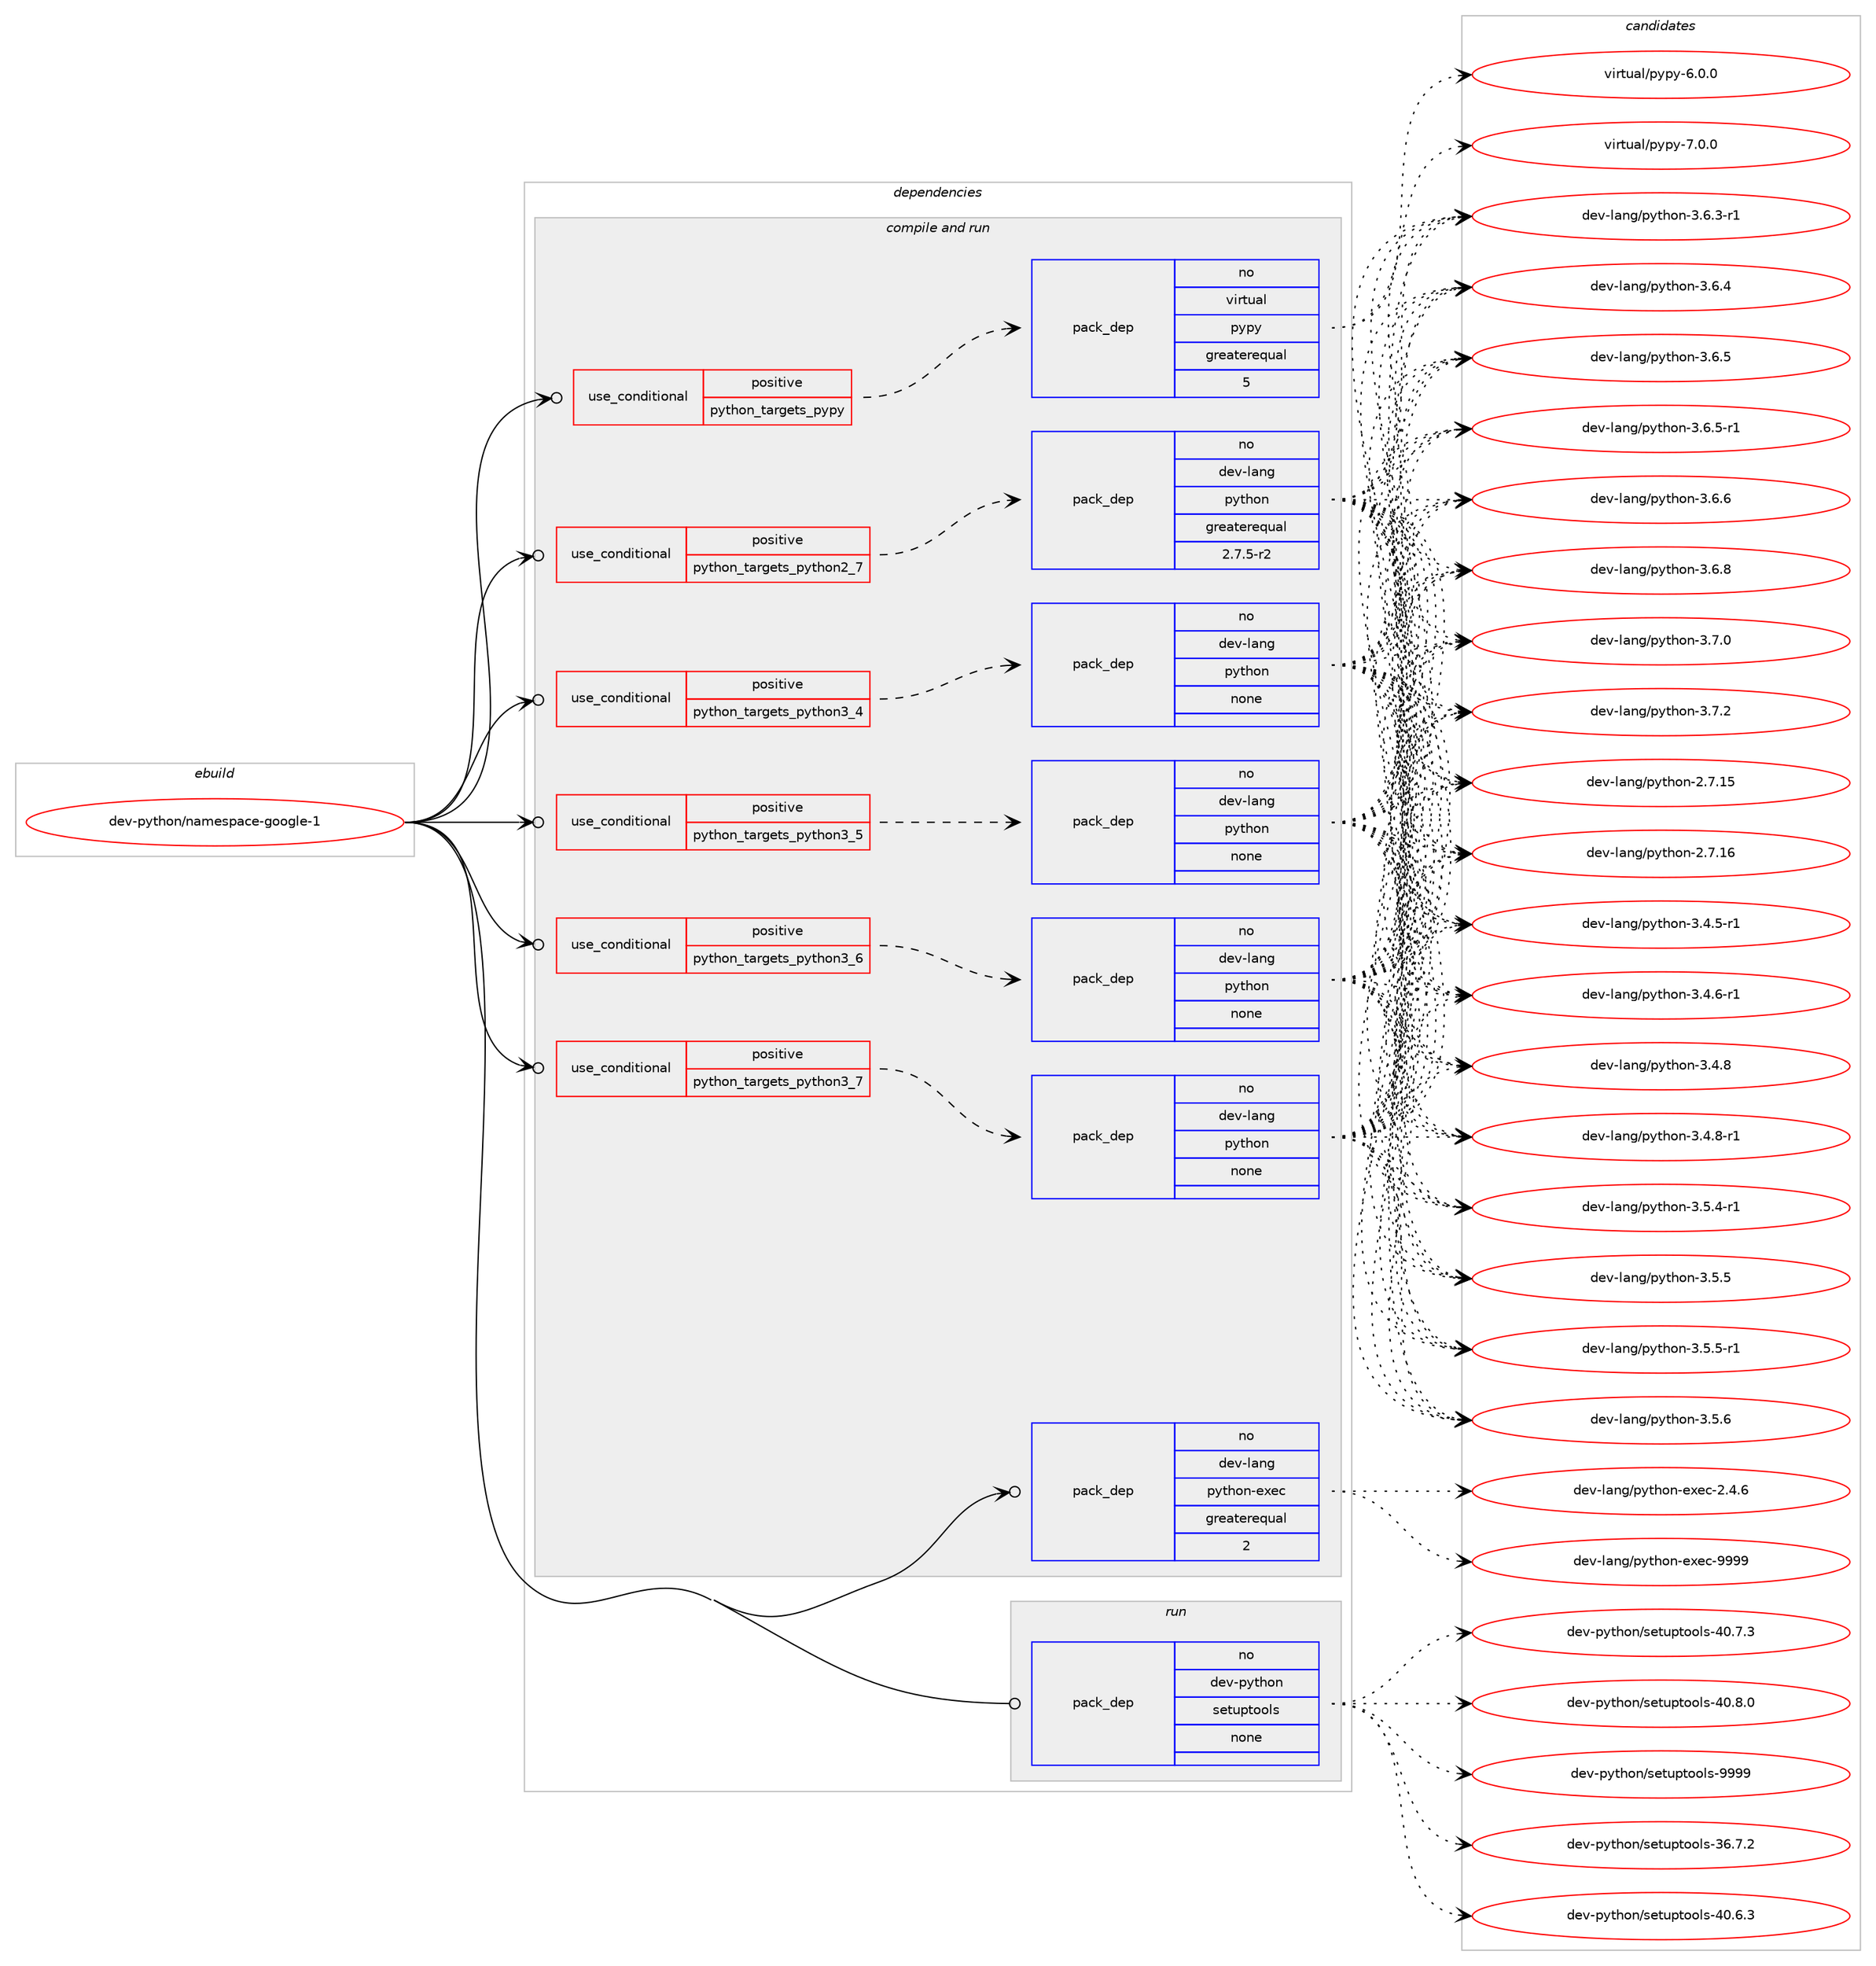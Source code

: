 digraph prolog {

# *************
# Graph options
# *************

newrank=true;
concentrate=true;
compound=true;
graph [rankdir=LR,fontname=Helvetica,fontsize=10,ranksep=1.5];#, ranksep=2.5, nodesep=0.2];
edge  [arrowhead=vee];
node  [fontname=Helvetica,fontsize=10];

# **********
# The ebuild
# **********

subgraph cluster_leftcol {
color=gray;
rank=same;
label=<<i>ebuild</i>>;
id [label="dev-python/namespace-google-1", color=red, width=4, href="../dev-python/namespace-google-1.svg"];
}

# ****************
# The dependencies
# ****************

subgraph cluster_midcol {
color=gray;
label=<<i>dependencies</i>>;
subgraph cluster_compile {
fillcolor="#eeeeee";
style=filled;
label=<<i>compile</i>>;
}
subgraph cluster_compileandrun {
fillcolor="#eeeeee";
style=filled;
label=<<i>compile and run</i>>;
subgraph cond377872 {
dependency1419963 [label=<<TABLE BORDER="0" CELLBORDER="1" CELLSPACING="0" CELLPADDING="4"><TR><TD ROWSPAN="3" CELLPADDING="10">use_conditional</TD></TR><TR><TD>positive</TD></TR><TR><TD>python_targets_pypy</TD></TR></TABLE>>, shape=none, color=red];
subgraph pack1018817 {
dependency1419964 [label=<<TABLE BORDER="0" CELLBORDER="1" CELLSPACING="0" CELLPADDING="4" WIDTH="220"><TR><TD ROWSPAN="6" CELLPADDING="30">pack_dep</TD></TR><TR><TD WIDTH="110">no</TD></TR><TR><TD>virtual</TD></TR><TR><TD>pypy</TD></TR><TR><TD>greaterequal</TD></TR><TR><TD>5</TD></TR></TABLE>>, shape=none, color=blue];
}
dependency1419963:e -> dependency1419964:w [weight=20,style="dashed",arrowhead="vee"];
}
id:e -> dependency1419963:w [weight=20,style="solid",arrowhead="odotvee"];
subgraph cond377873 {
dependency1419965 [label=<<TABLE BORDER="0" CELLBORDER="1" CELLSPACING="0" CELLPADDING="4"><TR><TD ROWSPAN="3" CELLPADDING="10">use_conditional</TD></TR><TR><TD>positive</TD></TR><TR><TD>python_targets_python2_7</TD></TR></TABLE>>, shape=none, color=red];
subgraph pack1018818 {
dependency1419966 [label=<<TABLE BORDER="0" CELLBORDER="1" CELLSPACING="0" CELLPADDING="4" WIDTH="220"><TR><TD ROWSPAN="6" CELLPADDING="30">pack_dep</TD></TR><TR><TD WIDTH="110">no</TD></TR><TR><TD>dev-lang</TD></TR><TR><TD>python</TD></TR><TR><TD>greaterequal</TD></TR><TR><TD>2.7.5-r2</TD></TR></TABLE>>, shape=none, color=blue];
}
dependency1419965:e -> dependency1419966:w [weight=20,style="dashed",arrowhead="vee"];
}
id:e -> dependency1419965:w [weight=20,style="solid",arrowhead="odotvee"];
subgraph cond377874 {
dependency1419967 [label=<<TABLE BORDER="0" CELLBORDER="1" CELLSPACING="0" CELLPADDING="4"><TR><TD ROWSPAN="3" CELLPADDING="10">use_conditional</TD></TR><TR><TD>positive</TD></TR><TR><TD>python_targets_python3_4</TD></TR></TABLE>>, shape=none, color=red];
subgraph pack1018819 {
dependency1419968 [label=<<TABLE BORDER="0" CELLBORDER="1" CELLSPACING="0" CELLPADDING="4" WIDTH="220"><TR><TD ROWSPAN="6" CELLPADDING="30">pack_dep</TD></TR><TR><TD WIDTH="110">no</TD></TR><TR><TD>dev-lang</TD></TR><TR><TD>python</TD></TR><TR><TD>none</TD></TR><TR><TD></TD></TR></TABLE>>, shape=none, color=blue];
}
dependency1419967:e -> dependency1419968:w [weight=20,style="dashed",arrowhead="vee"];
}
id:e -> dependency1419967:w [weight=20,style="solid",arrowhead="odotvee"];
subgraph cond377875 {
dependency1419969 [label=<<TABLE BORDER="0" CELLBORDER="1" CELLSPACING="0" CELLPADDING="4"><TR><TD ROWSPAN="3" CELLPADDING="10">use_conditional</TD></TR><TR><TD>positive</TD></TR><TR><TD>python_targets_python3_5</TD></TR></TABLE>>, shape=none, color=red];
subgraph pack1018820 {
dependency1419970 [label=<<TABLE BORDER="0" CELLBORDER="1" CELLSPACING="0" CELLPADDING="4" WIDTH="220"><TR><TD ROWSPAN="6" CELLPADDING="30">pack_dep</TD></TR><TR><TD WIDTH="110">no</TD></TR><TR><TD>dev-lang</TD></TR><TR><TD>python</TD></TR><TR><TD>none</TD></TR><TR><TD></TD></TR></TABLE>>, shape=none, color=blue];
}
dependency1419969:e -> dependency1419970:w [weight=20,style="dashed",arrowhead="vee"];
}
id:e -> dependency1419969:w [weight=20,style="solid",arrowhead="odotvee"];
subgraph cond377876 {
dependency1419971 [label=<<TABLE BORDER="0" CELLBORDER="1" CELLSPACING="0" CELLPADDING="4"><TR><TD ROWSPAN="3" CELLPADDING="10">use_conditional</TD></TR><TR><TD>positive</TD></TR><TR><TD>python_targets_python3_6</TD></TR></TABLE>>, shape=none, color=red];
subgraph pack1018821 {
dependency1419972 [label=<<TABLE BORDER="0" CELLBORDER="1" CELLSPACING="0" CELLPADDING="4" WIDTH="220"><TR><TD ROWSPAN="6" CELLPADDING="30">pack_dep</TD></TR><TR><TD WIDTH="110">no</TD></TR><TR><TD>dev-lang</TD></TR><TR><TD>python</TD></TR><TR><TD>none</TD></TR><TR><TD></TD></TR></TABLE>>, shape=none, color=blue];
}
dependency1419971:e -> dependency1419972:w [weight=20,style="dashed",arrowhead="vee"];
}
id:e -> dependency1419971:w [weight=20,style="solid",arrowhead="odotvee"];
subgraph cond377877 {
dependency1419973 [label=<<TABLE BORDER="0" CELLBORDER="1" CELLSPACING="0" CELLPADDING="4"><TR><TD ROWSPAN="3" CELLPADDING="10">use_conditional</TD></TR><TR><TD>positive</TD></TR><TR><TD>python_targets_python3_7</TD></TR></TABLE>>, shape=none, color=red];
subgraph pack1018822 {
dependency1419974 [label=<<TABLE BORDER="0" CELLBORDER="1" CELLSPACING="0" CELLPADDING="4" WIDTH="220"><TR><TD ROWSPAN="6" CELLPADDING="30">pack_dep</TD></TR><TR><TD WIDTH="110">no</TD></TR><TR><TD>dev-lang</TD></TR><TR><TD>python</TD></TR><TR><TD>none</TD></TR><TR><TD></TD></TR></TABLE>>, shape=none, color=blue];
}
dependency1419973:e -> dependency1419974:w [weight=20,style="dashed",arrowhead="vee"];
}
id:e -> dependency1419973:w [weight=20,style="solid",arrowhead="odotvee"];
subgraph pack1018823 {
dependency1419975 [label=<<TABLE BORDER="0" CELLBORDER="1" CELLSPACING="0" CELLPADDING="4" WIDTH="220"><TR><TD ROWSPAN="6" CELLPADDING="30">pack_dep</TD></TR><TR><TD WIDTH="110">no</TD></TR><TR><TD>dev-lang</TD></TR><TR><TD>python-exec</TD></TR><TR><TD>greaterequal</TD></TR><TR><TD>2</TD></TR></TABLE>>, shape=none, color=blue];
}
id:e -> dependency1419975:w [weight=20,style="solid",arrowhead="odotvee"];
}
subgraph cluster_run {
fillcolor="#eeeeee";
style=filled;
label=<<i>run</i>>;
subgraph pack1018824 {
dependency1419976 [label=<<TABLE BORDER="0" CELLBORDER="1" CELLSPACING="0" CELLPADDING="4" WIDTH="220"><TR><TD ROWSPAN="6" CELLPADDING="30">pack_dep</TD></TR><TR><TD WIDTH="110">no</TD></TR><TR><TD>dev-python</TD></TR><TR><TD>setuptools</TD></TR><TR><TD>none</TD></TR><TR><TD></TD></TR></TABLE>>, shape=none, color=blue];
}
id:e -> dependency1419976:w [weight=20,style="solid",arrowhead="odot"];
}
}

# **************
# The candidates
# **************

subgraph cluster_choices {
rank=same;
color=gray;
label=<<i>candidates</i>>;

subgraph choice1018817 {
color=black;
nodesep=1;
choice1181051141161179710847112121112121455446484648 [label="virtual/pypy-6.0.0", color=red, width=4,href="../virtual/pypy-6.0.0.svg"];
choice1181051141161179710847112121112121455546484648 [label="virtual/pypy-7.0.0", color=red, width=4,href="../virtual/pypy-7.0.0.svg"];
dependency1419964:e -> choice1181051141161179710847112121112121455446484648:w [style=dotted,weight="100"];
dependency1419964:e -> choice1181051141161179710847112121112121455546484648:w [style=dotted,weight="100"];
}
subgraph choice1018818 {
color=black;
nodesep=1;
choice10010111845108971101034711212111610411111045504655464953 [label="dev-lang/python-2.7.15", color=red, width=4,href="../dev-lang/python-2.7.15.svg"];
choice10010111845108971101034711212111610411111045504655464954 [label="dev-lang/python-2.7.16", color=red, width=4,href="../dev-lang/python-2.7.16.svg"];
choice1001011184510897110103471121211161041111104551465246534511449 [label="dev-lang/python-3.4.5-r1", color=red, width=4,href="../dev-lang/python-3.4.5-r1.svg"];
choice1001011184510897110103471121211161041111104551465246544511449 [label="dev-lang/python-3.4.6-r1", color=red, width=4,href="../dev-lang/python-3.4.6-r1.svg"];
choice100101118451089711010347112121116104111110455146524656 [label="dev-lang/python-3.4.8", color=red, width=4,href="../dev-lang/python-3.4.8.svg"];
choice1001011184510897110103471121211161041111104551465246564511449 [label="dev-lang/python-3.4.8-r1", color=red, width=4,href="../dev-lang/python-3.4.8-r1.svg"];
choice1001011184510897110103471121211161041111104551465346524511449 [label="dev-lang/python-3.5.4-r1", color=red, width=4,href="../dev-lang/python-3.5.4-r1.svg"];
choice100101118451089711010347112121116104111110455146534653 [label="dev-lang/python-3.5.5", color=red, width=4,href="../dev-lang/python-3.5.5.svg"];
choice1001011184510897110103471121211161041111104551465346534511449 [label="dev-lang/python-3.5.5-r1", color=red, width=4,href="../dev-lang/python-3.5.5-r1.svg"];
choice100101118451089711010347112121116104111110455146534654 [label="dev-lang/python-3.5.6", color=red, width=4,href="../dev-lang/python-3.5.6.svg"];
choice1001011184510897110103471121211161041111104551465446514511449 [label="dev-lang/python-3.6.3-r1", color=red, width=4,href="../dev-lang/python-3.6.3-r1.svg"];
choice100101118451089711010347112121116104111110455146544652 [label="dev-lang/python-3.6.4", color=red, width=4,href="../dev-lang/python-3.6.4.svg"];
choice100101118451089711010347112121116104111110455146544653 [label="dev-lang/python-3.6.5", color=red, width=4,href="../dev-lang/python-3.6.5.svg"];
choice1001011184510897110103471121211161041111104551465446534511449 [label="dev-lang/python-3.6.5-r1", color=red, width=4,href="../dev-lang/python-3.6.5-r1.svg"];
choice100101118451089711010347112121116104111110455146544654 [label="dev-lang/python-3.6.6", color=red, width=4,href="../dev-lang/python-3.6.6.svg"];
choice100101118451089711010347112121116104111110455146544656 [label="dev-lang/python-3.6.8", color=red, width=4,href="../dev-lang/python-3.6.8.svg"];
choice100101118451089711010347112121116104111110455146554648 [label="dev-lang/python-3.7.0", color=red, width=4,href="../dev-lang/python-3.7.0.svg"];
choice100101118451089711010347112121116104111110455146554650 [label="dev-lang/python-3.7.2", color=red, width=4,href="../dev-lang/python-3.7.2.svg"];
dependency1419966:e -> choice10010111845108971101034711212111610411111045504655464953:w [style=dotted,weight="100"];
dependency1419966:e -> choice10010111845108971101034711212111610411111045504655464954:w [style=dotted,weight="100"];
dependency1419966:e -> choice1001011184510897110103471121211161041111104551465246534511449:w [style=dotted,weight="100"];
dependency1419966:e -> choice1001011184510897110103471121211161041111104551465246544511449:w [style=dotted,weight="100"];
dependency1419966:e -> choice100101118451089711010347112121116104111110455146524656:w [style=dotted,weight="100"];
dependency1419966:e -> choice1001011184510897110103471121211161041111104551465246564511449:w [style=dotted,weight="100"];
dependency1419966:e -> choice1001011184510897110103471121211161041111104551465346524511449:w [style=dotted,weight="100"];
dependency1419966:e -> choice100101118451089711010347112121116104111110455146534653:w [style=dotted,weight="100"];
dependency1419966:e -> choice1001011184510897110103471121211161041111104551465346534511449:w [style=dotted,weight="100"];
dependency1419966:e -> choice100101118451089711010347112121116104111110455146534654:w [style=dotted,weight="100"];
dependency1419966:e -> choice1001011184510897110103471121211161041111104551465446514511449:w [style=dotted,weight="100"];
dependency1419966:e -> choice100101118451089711010347112121116104111110455146544652:w [style=dotted,weight="100"];
dependency1419966:e -> choice100101118451089711010347112121116104111110455146544653:w [style=dotted,weight="100"];
dependency1419966:e -> choice1001011184510897110103471121211161041111104551465446534511449:w [style=dotted,weight="100"];
dependency1419966:e -> choice100101118451089711010347112121116104111110455146544654:w [style=dotted,weight="100"];
dependency1419966:e -> choice100101118451089711010347112121116104111110455146544656:w [style=dotted,weight="100"];
dependency1419966:e -> choice100101118451089711010347112121116104111110455146554648:w [style=dotted,weight="100"];
dependency1419966:e -> choice100101118451089711010347112121116104111110455146554650:w [style=dotted,weight="100"];
}
subgraph choice1018819 {
color=black;
nodesep=1;
choice10010111845108971101034711212111610411111045504655464953 [label="dev-lang/python-2.7.15", color=red, width=4,href="../dev-lang/python-2.7.15.svg"];
choice10010111845108971101034711212111610411111045504655464954 [label="dev-lang/python-2.7.16", color=red, width=4,href="../dev-lang/python-2.7.16.svg"];
choice1001011184510897110103471121211161041111104551465246534511449 [label="dev-lang/python-3.4.5-r1", color=red, width=4,href="../dev-lang/python-3.4.5-r1.svg"];
choice1001011184510897110103471121211161041111104551465246544511449 [label="dev-lang/python-3.4.6-r1", color=red, width=4,href="../dev-lang/python-3.4.6-r1.svg"];
choice100101118451089711010347112121116104111110455146524656 [label="dev-lang/python-3.4.8", color=red, width=4,href="../dev-lang/python-3.4.8.svg"];
choice1001011184510897110103471121211161041111104551465246564511449 [label="dev-lang/python-3.4.8-r1", color=red, width=4,href="../dev-lang/python-3.4.8-r1.svg"];
choice1001011184510897110103471121211161041111104551465346524511449 [label="dev-lang/python-3.5.4-r1", color=red, width=4,href="../dev-lang/python-3.5.4-r1.svg"];
choice100101118451089711010347112121116104111110455146534653 [label="dev-lang/python-3.5.5", color=red, width=4,href="../dev-lang/python-3.5.5.svg"];
choice1001011184510897110103471121211161041111104551465346534511449 [label="dev-lang/python-3.5.5-r1", color=red, width=4,href="../dev-lang/python-3.5.5-r1.svg"];
choice100101118451089711010347112121116104111110455146534654 [label="dev-lang/python-3.5.6", color=red, width=4,href="../dev-lang/python-3.5.6.svg"];
choice1001011184510897110103471121211161041111104551465446514511449 [label="dev-lang/python-3.6.3-r1", color=red, width=4,href="../dev-lang/python-3.6.3-r1.svg"];
choice100101118451089711010347112121116104111110455146544652 [label="dev-lang/python-3.6.4", color=red, width=4,href="../dev-lang/python-3.6.4.svg"];
choice100101118451089711010347112121116104111110455146544653 [label="dev-lang/python-3.6.5", color=red, width=4,href="../dev-lang/python-3.6.5.svg"];
choice1001011184510897110103471121211161041111104551465446534511449 [label="dev-lang/python-3.6.5-r1", color=red, width=4,href="../dev-lang/python-3.6.5-r1.svg"];
choice100101118451089711010347112121116104111110455146544654 [label="dev-lang/python-3.6.6", color=red, width=4,href="../dev-lang/python-3.6.6.svg"];
choice100101118451089711010347112121116104111110455146544656 [label="dev-lang/python-3.6.8", color=red, width=4,href="../dev-lang/python-3.6.8.svg"];
choice100101118451089711010347112121116104111110455146554648 [label="dev-lang/python-3.7.0", color=red, width=4,href="../dev-lang/python-3.7.0.svg"];
choice100101118451089711010347112121116104111110455146554650 [label="dev-lang/python-3.7.2", color=red, width=4,href="../dev-lang/python-3.7.2.svg"];
dependency1419968:e -> choice10010111845108971101034711212111610411111045504655464953:w [style=dotted,weight="100"];
dependency1419968:e -> choice10010111845108971101034711212111610411111045504655464954:w [style=dotted,weight="100"];
dependency1419968:e -> choice1001011184510897110103471121211161041111104551465246534511449:w [style=dotted,weight="100"];
dependency1419968:e -> choice1001011184510897110103471121211161041111104551465246544511449:w [style=dotted,weight="100"];
dependency1419968:e -> choice100101118451089711010347112121116104111110455146524656:w [style=dotted,weight="100"];
dependency1419968:e -> choice1001011184510897110103471121211161041111104551465246564511449:w [style=dotted,weight="100"];
dependency1419968:e -> choice1001011184510897110103471121211161041111104551465346524511449:w [style=dotted,weight="100"];
dependency1419968:e -> choice100101118451089711010347112121116104111110455146534653:w [style=dotted,weight="100"];
dependency1419968:e -> choice1001011184510897110103471121211161041111104551465346534511449:w [style=dotted,weight="100"];
dependency1419968:e -> choice100101118451089711010347112121116104111110455146534654:w [style=dotted,weight="100"];
dependency1419968:e -> choice1001011184510897110103471121211161041111104551465446514511449:w [style=dotted,weight="100"];
dependency1419968:e -> choice100101118451089711010347112121116104111110455146544652:w [style=dotted,weight="100"];
dependency1419968:e -> choice100101118451089711010347112121116104111110455146544653:w [style=dotted,weight="100"];
dependency1419968:e -> choice1001011184510897110103471121211161041111104551465446534511449:w [style=dotted,weight="100"];
dependency1419968:e -> choice100101118451089711010347112121116104111110455146544654:w [style=dotted,weight="100"];
dependency1419968:e -> choice100101118451089711010347112121116104111110455146544656:w [style=dotted,weight="100"];
dependency1419968:e -> choice100101118451089711010347112121116104111110455146554648:w [style=dotted,weight="100"];
dependency1419968:e -> choice100101118451089711010347112121116104111110455146554650:w [style=dotted,weight="100"];
}
subgraph choice1018820 {
color=black;
nodesep=1;
choice10010111845108971101034711212111610411111045504655464953 [label="dev-lang/python-2.7.15", color=red, width=4,href="../dev-lang/python-2.7.15.svg"];
choice10010111845108971101034711212111610411111045504655464954 [label="dev-lang/python-2.7.16", color=red, width=4,href="../dev-lang/python-2.7.16.svg"];
choice1001011184510897110103471121211161041111104551465246534511449 [label="dev-lang/python-3.4.5-r1", color=red, width=4,href="../dev-lang/python-3.4.5-r1.svg"];
choice1001011184510897110103471121211161041111104551465246544511449 [label="dev-lang/python-3.4.6-r1", color=red, width=4,href="../dev-lang/python-3.4.6-r1.svg"];
choice100101118451089711010347112121116104111110455146524656 [label="dev-lang/python-3.4.8", color=red, width=4,href="../dev-lang/python-3.4.8.svg"];
choice1001011184510897110103471121211161041111104551465246564511449 [label="dev-lang/python-3.4.8-r1", color=red, width=4,href="../dev-lang/python-3.4.8-r1.svg"];
choice1001011184510897110103471121211161041111104551465346524511449 [label="dev-lang/python-3.5.4-r1", color=red, width=4,href="../dev-lang/python-3.5.4-r1.svg"];
choice100101118451089711010347112121116104111110455146534653 [label="dev-lang/python-3.5.5", color=red, width=4,href="../dev-lang/python-3.5.5.svg"];
choice1001011184510897110103471121211161041111104551465346534511449 [label="dev-lang/python-3.5.5-r1", color=red, width=4,href="../dev-lang/python-3.5.5-r1.svg"];
choice100101118451089711010347112121116104111110455146534654 [label="dev-lang/python-3.5.6", color=red, width=4,href="../dev-lang/python-3.5.6.svg"];
choice1001011184510897110103471121211161041111104551465446514511449 [label="dev-lang/python-3.6.3-r1", color=red, width=4,href="../dev-lang/python-3.6.3-r1.svg"];
choice100101118451089711010347112121116104111110455146544652 [label="dev-lang/python-3.6.4", color=red, width=4,href="../dev-lang/python-3.6.4.svg"];
choice100101118451089711010347112121116104111110455146544653 [label="dev-lang/python-3.6.5", color=red, width=4,href="../dev-lang/python-3.6.5.svg"];
choice1001011184510897110103471121211161041111104551465446534511449 [label="dev-lang/python-3.6.5-r1", color=red, width=4,href="../dev-lang/python-3.6.5-r1.svg"];
choice100101118451089711010347112121116104111110455146544654 [label="dev-lang/python-3.6.6", color=red, width=4,href="../dev-lang/python-3.6.6.svg"];
choice100101118451089711010347112121116104111110455146544656 [label="dev-lang/python-3.6.8", color=red, width=4,href="../dev-lang/python-3.6.8.svg"];
choice100101118451089711010347112121116104111110455146554648 [label="dev-lang/python-3.7.0", color=red, width=4,href="../dev-lang/python-3.7.0.svg"];
choice100101118451089711010347112121116104111110455146554650 [label="dev-lang/python-3.7.2", color=red, width=4,href="../dev-lang/python-3.7.2.svg"];
dependency1419970:e -> choice10010111845108971101034711212111610411111045504655464953:w [style=dotted,weight="100"];
dependency1419970:e -> choice10010111845108971101034711212111610411111045504655464954:w [style=dotted,weight="100"];
dependency1419970:e -> choice1001011184510897110103471121211161041111104551465246534511449:w [style=dotted,weight="100"];
dependency1419970:e -> choice1001011184510897110103471121211161041111104551465246544511449:w [style=dotted,weight="100"];
dependency1419970:e -> choice100101118451089711010347112121116104111110455146524656:w [style=dotted,weight="100"];
dependency1419970:e -> choice1001011184510897110103471121211161041111104551465246564511449:w [style=dotted,weight="100"];
dependency1419970:e -> choice1001011184510897110103471121211161041111104551465346524511449:w [style=dotted,weight="100"];
dependency1419970:e -> choice100101118451089711010347112121116104111110455146534653:w [style=dotted,weight="100"];
dependency1419970:e -> choice1001011184510897110103471121211161041111104551465346534511449:w [style=dotted,weight="100"];
dependency1419970:e -> choice100101118451089711010347112121116104111110455146534654:w [style=dotted,weight="100"];
dependency1419970:e -> choice1001011184510897110103471121211161041111104551465446514511449:w [style=dotted,weight="100"];
dependency1419970:e -> choice100101118451089711010347112121116104111110455146544652:w [style=dotted,weight="100"];
dependency1419970:e -> choice100101118451089711010347112121116104111110455146544653:w [style=dotted,weight="100"];
dependency1419970:e -> choice1001011184510897110103471121211161041111104551465446534511449:w [style=dotted,weight="100"];
dependency1419970:e -> choice100101118451089711010347112121116104111110455146544654:w [style=dotted,weight="100"];
dependency1419970:e -> choice100101118451089711010347112121116104111110455146544656:w [style=dotted,weight="100"];
dependency1419970:e -> choice100101118451089711010347112121116104111110455146554648:w [style=dotted,weight="100"];
dependency1419970:e -> choice100101118451089711010347112121116104111110455146554650:w [style=dotted,weight="100"];
}
subgraph choice1018821 {
color=black;
nodesep=1;
choice10010111845108971101034711212111610411111045504655464953 [label="dev-lang/python-2.7.15", color=red, width=4,href="../dev-lang/python-2.7.15.svg"];
choice10010111845108971101034711212111610411111045504655464954 [label="dev-lang/python-2.7.16", color=red, width=4,href="../dev-lang/python-2.7.16.svg"];
choice1001011184510897110103471121211161041111104551465246534511449 [label="dev-lang/python-3.4.5-r1", color=red, width=4,href="../dev-lang/python-3.4.5-r1.svg"];
choice1001011184510897110103471121211161041111104551465246544511449 [label="dev-lang/python-3.4.6-r1", color=red, width=4,href="../dev-lang/python-3.4.6-r1.svg"];
choice100101118451089711010347112121116104111110455146524656 [label="dev-lang/python-3.4.8", color=red, width=4,href="../dev-lang/python-3.4.8.svg"];
choice1001011184510897110103471121211161041111104551465246564511449 [label="dev-lang/python-3.4.8-r1", color=red, width=4,href="../dev-lang/python-3.4.8-r1.svg"];
choice1001011184510897110103471121211161041111104551465346524511449 [label="dev-lang/python-3.5.4-r1", color=red, width=4,href="../dev-lang/python-3.5.4-r1.svg"];
choice100101118451089711010347112121116104111110455146534653 [label="dev-lang/python-3.5.5", color=red, width=4,href="../dev-lang/python-3.5.5.svg"];
choice1001011184510897110103471121211161041111104551465346534511449 [label="dev-lang/python-3.5.5-r1", color=red, width=4,href="../dev-lang/python-3.5.5-r1.svg"];
choice100101118451089711010347112121116104111110455146534654 [label="dev-lang/python-3.5.6", color=red, width=4,href="../dev-lang/python-3.5.6.svg"];
choice1001011184510897110103471121211161041111104551465446514511449 [label="dev-lang/python-3.6.3-r1", color=red, width=4,href="../dev-lang/python-3.6.3-r1.svg"];
choice100101118451089711010347112121116104111110455146544652 [label="dev-lang/python-3.6.4", color=red, width=4,href="../dev-lang/python-3.6.4.svg"];
choice100101118451089711010347112121116104111110455146544653 [label="dev-lang/python-3.6.5", color=red, width=4,href="../dev-lang/python-3.6.5.svg"];
choice1001011184510897110103471121211161041111104551465446534511449 [label="dev-lang/python-3.6.5-r1", color=red, width=4,href="../dev-lang/python-3.6.5-r1.svg"];
choice100101118451089711010347112121116104111110455146544654 [label="dev-lang/python-3.6.6", color=red, width=4,href="../dev-lang/python-3.6.6.svg"];
choice100101118451089711010347112121116104111110455146544656 [label="dev-lang/python-3.6.8", color=red, width=4,href="../dev-lang/python-3.6.8.svg"];
choice100101118451089711010347112121116104111110455146554648 [label="dev-lang/python-3.7.0", color=red, width=4,href="../dev-lang/python-3.7.0.svg"];
choice100101118451089711010347112121116104111110455146554650 [label="dev-lang/python-3.7.2", color=red, width=4,href="../dev-lang/python-3.7.2.svg"];
dependency1419972:e -> choice10010111845108971101034711212111610411111045504655464953:w [style=dotted,weight="100"];
dependency1419972:e -> choice10010111845108971101034711212111610411111045504655464954:w [style=dotted,weight="100"];
dependency1419972:e -> choice1001011184510897110103471121211161041111104551465246534511449:w [style=dotted,weight="100"];
dependency1419972:e -> choice1001011184510897110103471121211161041111104551465246544511449:w [style=dotted,weight="100"];
dependency1419972:e -> choice100101118451089711010347112121116104111110455146524656:w [style=dotted,weight="100"];
dependency1419972:e -> choice1001011184510897110103471121211161041111104551465246564511449:w [style=dotted,weight="100"];
dependency1419972:e -> choice1001011184510897110103471121211161041111104551465346524511449:w [style=dotted,weight="100"];
dependency1419972:e -> choice100101118451089711010347112121116104111110455146534653:w [style=dotted,weight="100"];
dependency1419972:e -> choice1001011184510897110103471121211161041111104551465346534511449:w [style=dotted,weight="100"];
dependency1419972:e -> choice100101118451089711010347112121116104111110455146534654:w [style=dotted,weight="100"];
dependency1419972:e -> choice1001011184510897110103471121211161041111104551465446514511449:w [style=dotted,weight="100"];
dependency1419972:e -> choice100101118451089711010347112121116104111110455146544652:w [style=dotted,weight="100"];
dependency1419972:e -> choice100101118451089711010347112121116104111110455146544653:w [style=dotted,weight="100"];
dependency1419972:e -> choice1001011184510897110103471121211161041111104551465446534511449:w [style=dotted,weight="100"];
dependency1419972:e -> choice100101118451089711010347112121116104111110455146544654:w [style=dotted,weight="100"];
dependency1419972:e -> choice100101118451089711010347112121116104111110455146544656:w [style=dotted,weight="100"];
dependency1419972:e -> choice100101118451089711010347112121116104111110455146554648:w [style=dotted,weight="100"];
dependency1419972:e -> choice100101118451089711010347112121116104111110455146554650:w [style=dotted,weight="100"];
}
subgraph choice1018822 {
color=black;
nodesep=1;
choice10010111845108971101034711212111610411111045504655464953 [label="dev-lang/python-2.7.15", color=red, width=4,href="../dev-lang/python-2.7.15.svg"];
choice10010111845108971101034711212111610411111045504655464954 [label="dev-lang/python-2.7.16", color=red, width=4,href="../dev-lang/python-2.7.16.svg"];
choice1001011184510897110103471121211161041111104551465246534511449 [label="dev-lang/python-3.4.5-r1", color=red, width=4,href="../dev-lang/python-3.4.5-r1.svg"];
choice1001011184510897110103471121211161041111104551465246544511449 [label="dev-lang/python-3.4.6-r1", color=red, width=4,href="../dev-lang/python-3.4.6-r1.svg"];
choice100101118451089711010347112121116104111110455146524656 [label="dev-lang/python-3.4.8", color=red, width=4,href="../dev-lang/python-3.4.8.svg"];
choice1001011184510897110103471121211161041111104551465246564511449 [label="dev-lang/python-3.4.8-r1", color=red, width=4,href="../dev-lang/python-3.4.8-r1.svg"];
choice1001011184510897110103471121211161041111104551465346524511449 [label="dev-lang/python-3.5.4-r1", color=red, width=4,href="../dev-lang/python-3.5.4-r1.svg"];
choice100101118451089711010347112121116104111110455146534653 [label="dev-lang/python-3.5.5", color=red, width=4,href="../dev-lang/python-3.5.5.svg"];
choice1001011184510897110103471121211161041111104551465346534511449 [label="dev-lang/python-3.5.5-r1", color=red, width=4,href="../dev-lang/python-3.5.5-r1.svg"];
choice100101118451089711010347112121116104111110455146534654 [label="dev-lang/python-3.5.6", color=red, width=4,href="../dev-lang/python-3.5.6.svg"];
choice1001011184510897110103471121211161041111104551465446514511449 [label="dev-lang/python-3.6.3-r1", color=red, width=4,href="../dev-lang/python-3.6.3-r1.svg"];
choice100101118451089711010347112121116104111110455146544652 [label="dev-lang/python-3.6.4", color=red, width=4,href="../dev-lang/python-3.6.4.svg"];
choice100101118451089711010347112121116104111110455146544653 [label="dev-lang/python-3.6.5", color=red, width=4,href="../dev-lang/python-3.6.5.svg"];
choice1001011184510897110103471121211161041111104551465446534511449 [label="dev-lang/python-3.6.5-r1", color=red, width=4,href="../dev-lang/python-3.6.5-r1.svg"];
choice100101118451089711010347112121116104111110455146544654 [label="dev-lang/python-3.6.6", color=red, width=4,href="../dev-lang/python-3.6.6.svg"];
choice100101118451089711010347112121116104111110455146544656 [label="dev-lang/python-3.6.8", color=red, width=4,href="../dev-lang/python-3.6.8.svg"];
choice100101118451089711010347112121116104111110455146554648 [label="dev-lang/python-3.7.0", color=red, width=4,href="../dev-lang/python-3.7.0.svg"];
choice100101118451089711010347112121116104111110455146554650 [label="dev-lang/python-3.7.2", color=red, width=4,href="../dev-lang/python-3.7.2.svg"];
dependency1419974:e -> choice10010111845108971101034711212111610411111045504655464953:w [style=dotted,weight="100"];
dependency1419974:e -> choice10010111845108971101034711212111610411111045504655464954:w [style=dotted,weight="100"];
dependency1419974:e -> choice1001011184510897110103471121211161041111104551465246534511449:w [style=dotted,weight="100"];
dependency1419974:e -> choice1001011184510897110103471121211161041111104551465246544511449:w [style=dotted,weight="100"];
dependency1419974:e -> choice100101118451089711010347112121116104111110455146524656:w [style=dotted,weight="100"];
dependency1419974:e -> choice1001011184510897110103471121211161041111104551465246564511449:w [style=dotted,weight="100"];
dependency1419974:e -> choice1001011184510897110103471121211161041111104551465346524511449:w [style=dotted,weight="100"];
dependency1419974:e -> choice100101118451089711010347112121116104111110455146534653:w [style=dotted,weight="100"];
dependency1419974:e -> choice1001011184510897110103471121211161041111104551465346534511449:w [style=dotted,weight="100"];
dependency1419974:e -> choice100101118451089711010347112121116104111110455146534654:w [style=dotted,weight="100"];
dependency1419974:e -> choice1001011184510897110103471121211161041111104551465446514511449:w [style=dotted,weight="100"];
dependency1419974:e -> choice100101118451089711010347112121116104111110455146544652:w [style=dotted,weight="100"];
dependency1419974:e -> choice100101118451089711010347112121116104111110455146544653:w [style=dotted,weight="100"];
dependency1419974:e -> choice1001011184510897110103471121211161041111104551465446534511449:w [style=dotted,weight="100"];
dependency1419974:e -> choice100101118451089711010347112121116104111110455146544654:w [style=dotted,weight="100"];
dependency1419974:e -> choice100101118451089711010347112121116104111110455146544656:w [style=dotted,weight="100"];
dependency1419974:e -> choice100101118451089711010347112121116104111110455146554648:w [style=dotted,weight="100"];
dependency1419974:e -> choice100101118451089711010347112121116104111110455146554650:w [style=dotted,weight="100"];
}
subgraph choice1018823 {
color=black;
nodesep=1;
choice1001011184510897110103471121211161041111104510112010199455046524654 [label="dev-lang/python-exec-2.4.6", color=red, width=4,href="../dev-lang/python-exec-2.4.6.svg"];
choice10010111845108971101034711212111610411111045101120101994557575757 [label="dev-lang/python-exec-9999", color=red, width=4,href="../dev-lang/python-exec-9999.svg"];
dependency1419975:e -> choice1001011184510897110103471121211161041111104510112010199455046524654:w [style=dotted,weight="100"];
dependency1419975:e -> choice10010111845108971101034711212111610411111045101120101994557575757:w [style=dotted,weight="100"];
}
subgraph choice1018824 {
color=black;
nodesep=1;
choice100101118451121211161041111104711510111611711211611111110811545515446554650 [label="dev-python/setuptools-36.7.2", color=red, width=4,href="../dev-python/setuptools-36.7.2.svg"];
choice100101118451121211161041111104711510111611711211611111110811545524846544651 [label="dev-python/setuptools-40.6.3", color=red, width=4,href="../dev-python/setuptools-40.6.3.svg"];
choice100101118451121211161041111104711510111611711211611111110811545524846554651 [label="dev-python/setuptools-40.7.3", color=red, width=4,href="../dev-python/setuptools-40.7.3.svg"];
choice100101118451121211161041111104711510111611711211611111110811545524846564648 [label="dev-python/setuptools-40.8.0", color=red, width=4,href="../dev-python/setuptools-40.8.0.svg"];
choice10010111845112121116104111110471151011161171121161111111081154557575757 [label="dev-python/setuptools-9999", color=red, width=4,href="../dev-python/setuptools-9999.svg"];
dependency1419976:e -> choice100101118451121211161041111104711510111611711211611111110811545515446554650:w [style=dotted,weight="100"];
dependency1419976:e -> choice100101118451121211161041111104711510111611711211611111110811545524846544651:w [style=dotted,weight="100"];
dependency1419976:e -> choice100101118451121211161041111104711510111611711211611111110811545524846554651:w [style=dotted,weight="100"];
dependency1419976:e -> choice100101118451121211161041111104711510111611711211611111110811545524846564648:w [style=dotted,weight="100"];
dependency1419976:e -> choice10010111845112121116104111110471151011161171121161111111081154557575757:w [style=dotted,weight="100"];
}
}

}

